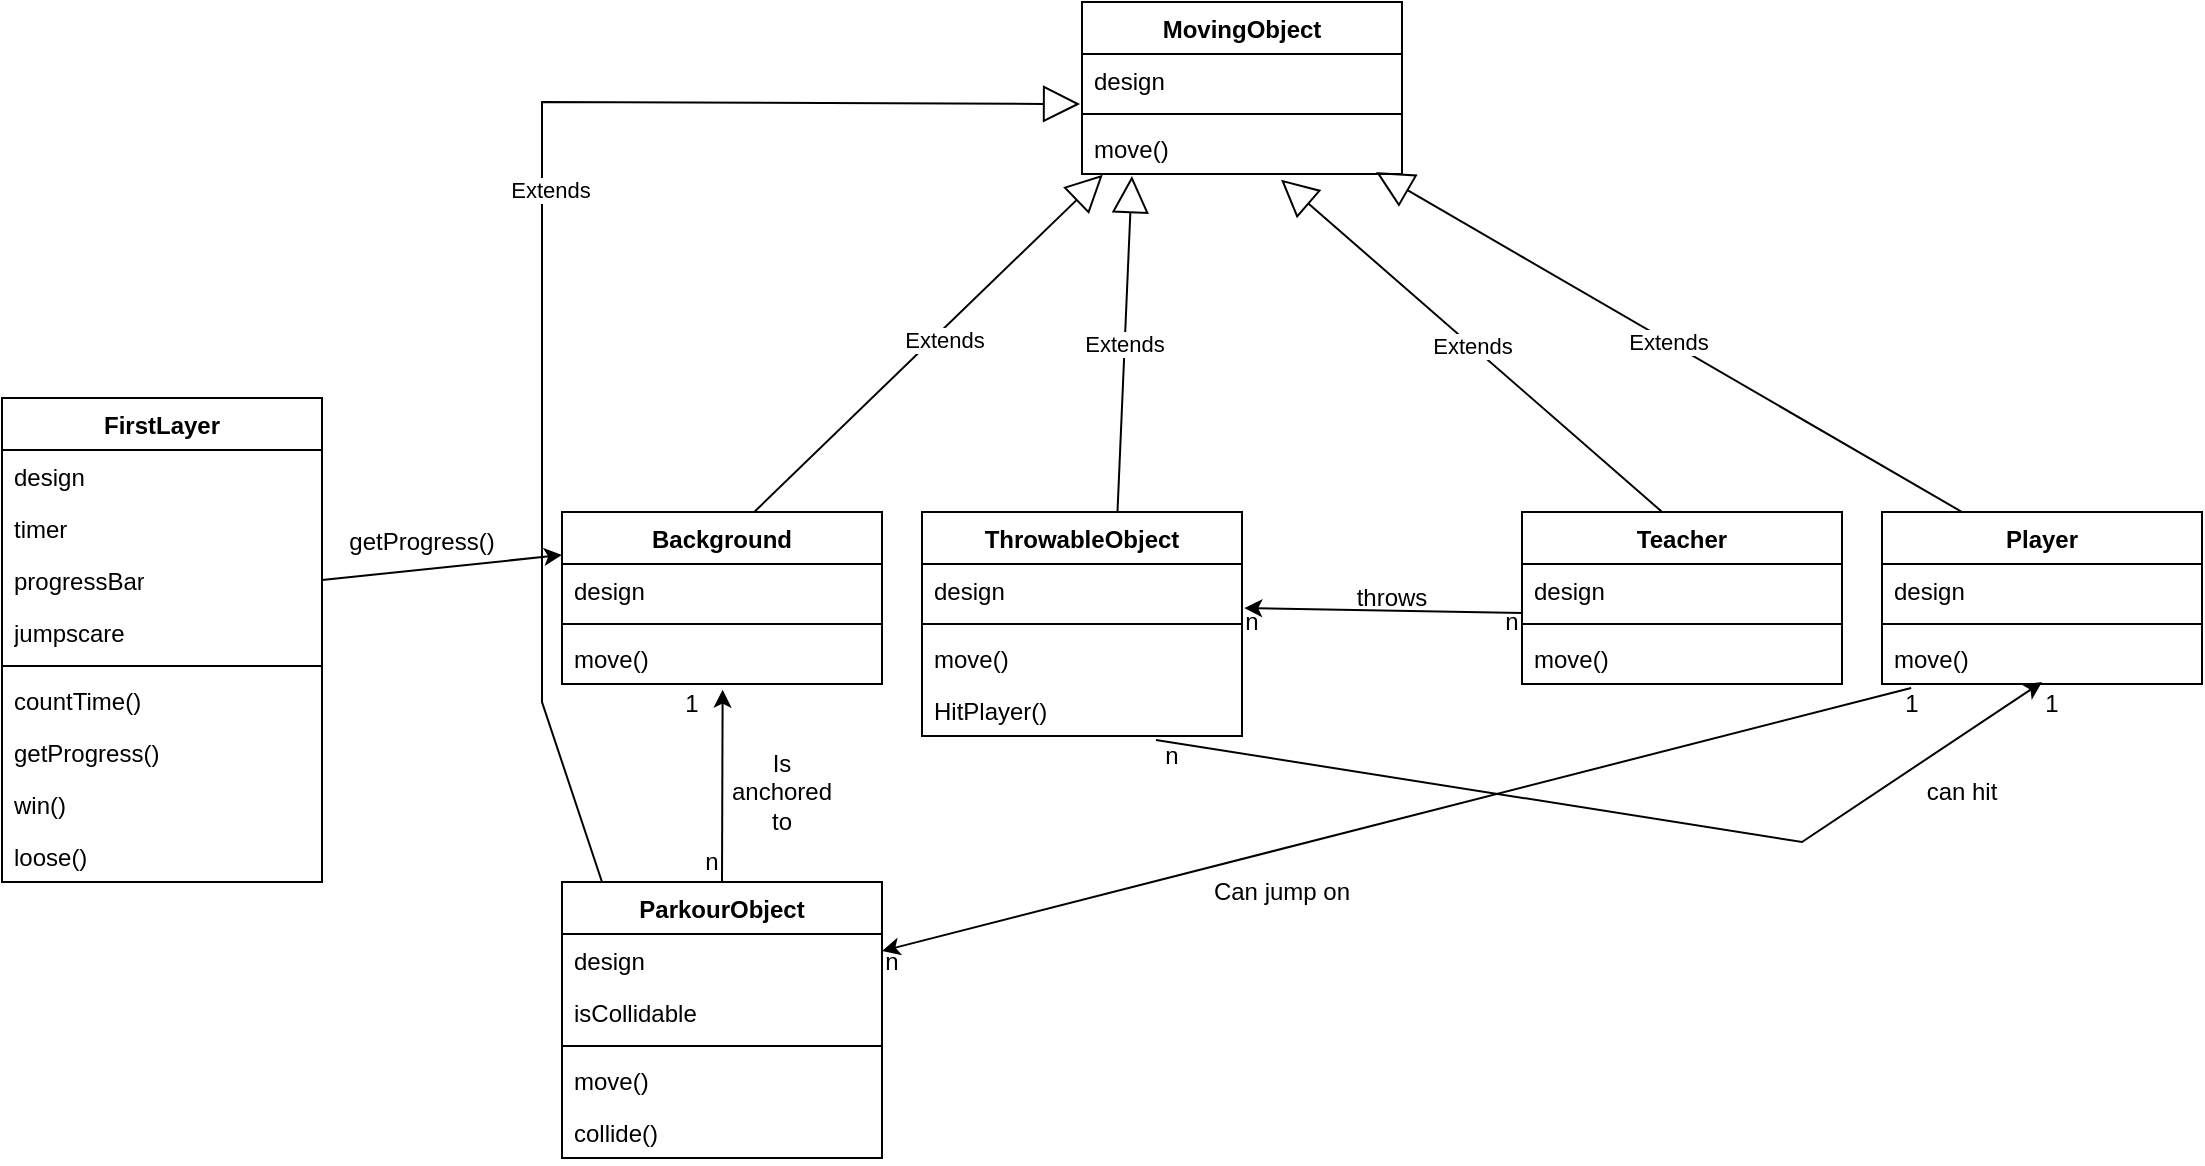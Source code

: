 <mxfile version="24.0.2" type="github">
  <diagram name="Seite-1" id="xdKeQINs2F3bOMw4I5j9">
    <mxGraphModel dx="1430" dy="788" grid="1" gridSize="10" guides="1" tooltips="1" connect="1" arrows="1" fold="1" page="1" pageScale="1" pageWidth="1100" pageHeight="850" math="0" shadow="0">
      <root>
        <mxCell id="0" />
        <mxCell id="1" parent="0" />
        <mxCell id="lnL6TunYxl-OulkVIEpt-1" value="MovingObject" style="swimlane;fontStyle=1;align=center;verticalAlign=top;childLayout=stackLayout;horizontal=1;startSize=26;horizontalStack=0;resizeParent=1;resizeParentMax=0;resizeLast=0;collapsible=1;marginBottom=0;whiteSpace=wrap;html=1;" parent="1" vertex="1">
          <mxGeometry x="540" y="110" width="160" height="86" as="geometry" />
        </mxCell>
        <mxCell id="lnL6TunYxl-OulkVIEpt-2" value="design" style="text;strokeColor=none;fillColor=none;align=left;verticalAlign=top;spacingLeft=4;spacingRight=4;overflow=hidden;rotatable=0;points=[[0,0.5],[1,0.5]];portConstraint=eastwest;whiteSpace=wrap;html=1;" parent="lnL6TunYxl-OulkVIEpt-1" vertex="1">
          <mxGeometry y="26" width="160" height="26" as="geometry" />
        </mxCell>
        <mxCell id="lnL6TunYxl-OulkVIEpt-3" value="" style="line;strokeWidth=1;fillColor=none;align=left;verticalAlign=middle;spacingTop=-1;spacingLeft=3;spacingRight=3;rotatable=0;labelPosition=right;points=[];portConstraint=eastwest;strokeColor=inherit;" parent="lnL6TunYxl-OulkVIEpt-1" vertex="1">
          <mxGeometry y="52" width="160" height="8" as="geometry" />
        </mxCell>
        <mxCell id="lnL6TunYxl-OulkVIEpt-4" value="move()" style="text;strokeColor=none;fillColor=none;align=left;verticalAlign=top;spacingLeft=4;spacingRight=4;overflow=hidden;rotatable=0;points=[[0,0.5],[1,0.5]];portConstraint=eastwest;whiteSpace=wrap;html=1;" parent="lnL6TunYxl-OulkVIEpt-1" vertex="1">
          <mxGeometry y="60" width="160" height="26" as="geometry" />
        </mxCell>
        <mxCell id="lnL6TunYxl-OulkVIEpt-7" value="Teacher" style="swimlane;fontStyle=1;align=center;verticalAlign=top;childLayout=stackLayout;horizontal=1;startSize=26;horizontalStack=0;resizeParent=1;resizeParentMax=0;resizeLast=0;collapsible=1;marginBottom=0;whiteSpace=wrap;html=1;" parent="1" vertex="1">
          <mxGeometry x="760" y="365" width="160" height="86" as="geometry" />
        </mxCell>
        <mxCell id="lnL6TunYxl-OulkVIEpt-8" value="design" style="text;strokeColor=none;fillColor=none;align=left;verticalAlign=top;spacingLeft=4;spacingRight=4;overflow=hidden;rotatable=0;points=[[0,0.5],[1,0.5]];portConstraint=eastwest;whiteSpace=wrap;html=1;" parent="lnL6TunYxl-OulkVIEpt-7" vertex="1">
          <mxGeometry y="26" width="160" height="26" as="geometry" />
        </mxCell>
        <mxCell id="lnL6TunYxl-OulkVIEpt-9" value="" style="line;strokeWidth=1;fillColor=none;align=left;verticalAlign=middle;spacingTop=-1;spacingLeft=3;spacingRight=3;rotatable=0;labelPosition=right;points=[];portConstraint=eastwest;strokeColor=inherit;" parent="lnL6TunYxl-OulkVIEpt-7" vertex="1">
          <mxGeometry y="52" width="160" height="8" as="geometry" />
        </mxCell>
        <mxCell id="lnL6TunYxl-OulkVIEpt-10" value="move()" style="text;strokeColor=none;fillColor=none;align=left;verticalAlign=top;spacingLeft=4;spacingRight=4;overflow=hidden;rotatable=0;points=[[0,0.5],[1,0.5]];portConstraint=eastwest;whiteSpace=wrap;html=1;" parent="lnL6TunYxl-OulkVIEpt-7" vertex="1">
          <mxGeometry y="60" width="160" height="26" as="geometry" />
        </mxCell>
        <mxCell id="lnL6TunYxl-OulkVIEpt-11" value="ThrowableObject" style="swimlane;fontStyle=1;align=center;verticalAlign=top;childLayout=stackLayout;horizontal=1;startSize=26;horizontalStack=0;resizeParent=1;resizeParentMax=0;resizeLast=0;collapsible=1;marginBottom=0;whiteSpace=wrap;html=1;" parent="1" vertex="1">
          <mxGeometry x="460" y="365" width="160" height="112" as="geometry" />
        </mxCell>
        <mxCell id="lnL6TunYxl-OulkVIEpt-12" value="design" style="text;strokeColor=none;fillColor=none;align=left;verticalAlign=top;spacingLeft=4;spacingRight=4;overflow=hidden;rotatable=0;points=[[0,0.5],[1,0.5]];portConstraint=eastwest;whiteSpace=wrap;html=1;" parent="lnL6TunYxl-OulkVIEpt-11" vertex="1">
          <mxGeometry y="26" width="160" height="26" as="geometry" />
        </mxCell>
        <mxCell id="lnL6TunYxl-OulkVIEpt-13" value="" style="line;strokeWidth=1;fillColor=none;align=left;verticalAlign=middle;spacingTop=-1;spacingLeft=3;spacingRight=3;rotatable=0;labelPosition=right;points=[];portConstraint=eastwest;strokeColor=inherit;" parent="lnL6TunYxl-OulkVIEpt-11" vertex="1">
          <mxGeometry y="52" width="160" height="8" as="geometry" />
        </mxCell>
        <mxCell id="lnL6TunYxl-OulkVIEpt-14" value="move()" style="text;strokeColor=none;fillColor=none;align=left;verticalAlign=top;spacingLeft=4;spacingRight=4;overflow=hidden;rotatable=0;points=[[0,0.5],[1,0.5]];portConstraint=eastwest;whiteSpace=wrap;html=1;" parent="lnL6TunYxl-OulkVIEpt-11" vertex="1">
          <mxGeometry y="60" width="160" height="26" as="geometry" />
        </mxCell>
        <mxCell id="rFQA7Qal4SHW7xT8BtL1-1" value="HitPlayer()" style="text;strokeColor=none;fillColor=none;align=left;verticalAlign=top;spacingLeft=4;spacingRight=4;overflow=hidden;rotatable=0;points=[[0,0.5],[1,0.5]];portConstraint=eastwest;whiteSpace=wrap;html=1;" parent="lnL6TunYxl-OulkVIEpt-11" vertex="1">
          <mxGeometry y="86" width="160" height="26" as="geometry" />
        </mxCell>
        <mxCell id="lnL6TunYxl-OulkVIEpt-15" value="Player" style="swimlane;fontStyle=1;align=center;verticalAlign=top;childLayout=stackLayout;horizontal=1;startSize=26;horizontalStack=0;resizeParent=1;resizeParentMax=0;resizeLast=0;collapsible=1;marginBottom=0;whiteSpace=wrap;html=1;" parent="1" vertex="1">
          <mxGeometry x="940" y="365" width="160" height="86" as="geometry" />
        </mxCell>
        <mxCell id="lnL6TunYxl-OulkVIEpt-16" value="design" style="text;strokeColor=none;fillColor=none;align=left;verticalAlign=top;spacingLeft=4;spacingRight=4;overflow=hidden;rotatable=0;points=[[0,0.5],[1,0.5]];portConstraint=eastwest;whiteSpace=wrap;html=1;" parent="lnL6TunYxl-OulkVIEpt-15" vertex="1">
          <mxGeometry y="26" width="160" height="26" as="geometry" />
        </mxCell>
        <mxCell id="lnL6TunYxl-OulkVIEpt-17" value="" style="line;strokeWidth=1;fillColor=none;align=left;verticalAlign=middle;spacingTop=-1;spacingLeft=3;spacingRight=3;rotatable=0;labelPosition=right;points=[];portConstraint=eastwest;strokeColor=inherit;" parent="lnL6TunYxl-OulkVIEpt-15" vertex="1">
          <mxGeometry y="52" width="160" height="8" as="geometry" />
        </mxCell>
        <mxCell id="lnL6TunYxl-OulkVIEpt-18" value="move()" style="text;strokeColor=none;fillColor=none;align=left;verticalAlign=top;spacingLeft=4;spacingRight=4;overflow=hidden;rotatable=0;points=[[0,0.5],[1,0.5]];portConstraint=eastwest;whiteSpace=wrap;html=1;" parent="lnL6TunYxl-OulkVIEpt-15" vertex="1">
          <mxGeometry y="60" width="160" height="26" as="geometry" />
        </mxCell>
        <mxCell id="lnL6TunYxl-OulkVIEpt-29" value="Extends" style="endArrow=block;endSize=16;endFill=0;html=1;rounded=0;entryX=0.156;entryY=1.038;entryDx=0;entryDy=0;entryPerimeter=0;exitX=0.611;exitY=-0.004;exitDx=0;exitDy=0;exitPerimeter=0;" parent="1" source="lnL6TunYxl-OulkVIEpt-11" target="lnL6TunYxl-OulkVIEpt-4" edge="1">
          <mxGeometry width="160" relative="1" as="geometry">
            <mxPoint x="410" y="300" as="sourcePoint" />
            <mxPoint x="570" y="300" as="targetPoint" />
          </mxGeometry>
        </mxCell>
        <mxCell id="lnL6TunYxl-OulkVIEpt-30" value="Extends" style="endArrow=block;endSize=16;endFill=0;html=1;rounded=0;entryX=0.919;entryY=0.962;entryDx=0;entryDy=0;entryPerimeter=0;exitX=0.25;exitY=0;exitDx=0;exitDy=0;" parent="1" source="lnL6TunYxl-OulkVIEpt-15" target="lnL6TunYxl-OulkVIEpt-4" edge="1">
          <mxGeometry width="160" relative="1" as="geometry">
            <mxPoint x="780" y="330" as="sourcePoint" />
            <mxPoint x="910" y="250" as="targetPoint" />
          </mxGeometry>
        </mxCell>
        <mxCell id="lnL6TunYxl-OulkVIEpt-31" value="Extends" style="endArrow=block;endSize=16;endFill=0;html=1;rounded=0;entryX=0.622;entryY=1.109;entryDx=0;entryDy=0;entryPerimeter=0;exitX=0.438;exitY=0;exitDx=0;exitDy=0;exitPerimeter=0;" parent="1" source="lnL6TunYxl-OulkVIEpt-7" target="lnL6TunYxl-OulkVIEpt-4" edge="1">
          <mxGeometry width="160" relative="1" as="geometry">
            <mxPoint x="597" y="557" as="sourcePoint" />
            <mxPoint x="490" y="470" as="targetPoint" />
          </mxGeometry>
        </mxCell>
        <mxCell id="lnL6TunYxl-OulkVIEpt-38" value="Can jump on" style="text;html=1;strokeColor=none;fillColor=none;align=center;verticalAlign=middle;whiteSpace=wrap;rounded=0;" parent="1" vertex="1">
          <mxGeometry x="600" y="540" width="80" height="30" as="geometry" />
        </mxCell>
        <mxCell id="lnL6TunYxl-OulkVIEpt-41" value="1" style="text;html=1;strokeColor=none;fillColor=none;align=center;verticalAlign=middle;whiteSpace=wrap;rounded=0;" parent="1" vertex="1">
          <mxGeometry x="950" y="451" width="10" height="20" as="geometry" />
        </mxCell>
        <mxCell id="lnL6TunYxl-OulkVIEpt-47" value="n" style="text;html=1;strokeColor=none;fillColor=none;align=center;verticalAlign=middle;whiteSpace=wrap;rounded=0;" parent="1" vertex="1">
          <mxGeometry x="440" y="580" width="10" height="20" as="geometry" />
        </mxCell>
        <mxCell id="lnL6TunYxl-OulkVIEpt-49" value="Extends" style="endArrow=block;endSize=16;endFill=0;html=1;rounded=0;entryX=0.065;entryY=1.013;entryDx=0;entryDy=0;entryPerimeter=0;exitX=0.594;exitY=0.012;exitDx=0;exitDy=0;exitPerimeter=0;" parent="1" source="lnL6TunYxl-OulkVIEpt-59" target="lnL6TunYxl-OulkVIEpt-4" edge="1">
          <mxGeometry x="0.056" y="-4" width="160" relative="1" as="geometry">
            <mxPoint x="342.8" y="364.66" as="sourcePoint" />
            <mxPoint x="120" y="177" as="targetPoint" />
            <mxPoint as="offset" />
          </mxGeometry>
        </mxCell>
        <mxCell id="lnL6TunYxl-OulkVIEpt-55" value="ParkourObject" style="swimlane;fontStyle=1;align=center;verticalAlign=top;childLayout=stackLayout;horizontal=1;startSize=26;horizontalStack=0;resizeParent=1;resizeParentMax=0;resizeLast=0;collapsible=1;marginBottom=0;whiteSpace=wrap;html=1;" parent="1" vertex="1">
          <mxGeometry x="280" y="550" width="160" height="138" as="geometry" />
        </mxCell>
        <mxCell id="lnL6TunYxl-OulkVIEpt-56" value="design" style="text;strokeColor=none;fillColor=none;align=left;verticalAlign=top;spacingLeft=4;spacingRight=4;overflow=hidden;rotatable=0;points=[[0,0.5],[1,0.5]];portConstraint=eastwest;whiteSpace=wrap;html=1;" parent="lnL6TunYxl-OulkVIEpt-55" vertex="1">
          <mxGeometry y="26" width="160" height="26" as="geometry" />
        </mxCell>
        <mxCell id="lnL6TunYxl-OulkVIEpt-76" value="isCollidable" style="text;strokeColor=none;fillColor=none;align=left;verticalAlign=top;spacingLeft=4;spacingRight=4;overflow=hidden;rotatable=0;points=[[0,0.5],[1,0.5]];portConstraint=eastwest;whiteSpace=wrap;html=1;" parent="lnL6TunYxl-OulkVIEpt-55" vertex="1">
          <mxGeometry y="52" width="160" height="26" as="geometry" />
        </mxCell>
        <mxCell id="lnL6TunYxl-OulkVIEpt-57" value="" style="line;strokeWidth=1;fillColor=none;align=left;verticalAlign=middle;spacingTop=-1;spacingLeft=3;spacingRight=3;rotatable=0;labelPosition=right;points=[];portConstraint=eastwest;strokeColor=inherit;" parent="lnL6TunYxl-OulkVIEpt-55" vertex="1">
          <mxGeometry y="78" width="160" height="8" as="geometry" />
        </mxCell>
        <mxCell id="lnL6TunYxl-OulkVIEpt-58" value="move()" style="text;strokeColor=none;fillColor=none;align=left;verticalAlign=top;spacingLeft=4;spacingRight=4;overflow=hidden;rotatable=0;points=[[0,0.5],[1,0.5]];portConstraint=eastwest;whiteSpace=wrap;html=1;" parent="lnL6TunYxl-OulkVIEpt-55" vertex="1">
          <mxGeometry y="86" width="160" height="26" as="geometry" />
        </mxCell>
        <mxCell id="lnL6TunYxl-OulkVIEpt-74" value="collide()" style="text;strokeColor=none;fillColor=none;align=left;verticalAlign=top;spacingLeft=4;spacingRight=4;overflow=hidden;rotatable=0;points=[[0,0.5],[1,0.5]];portConstraint=eastwest;whiteSpace=wrap;html=1;" parent="lnL6TunYxl-OulkVIEpt-55" vertex="1">
          <mxGeometry y="112" width="160" height="26" as="geometry" />
        </mxCell>
        <mxCell id="lnL6TunYxl-OulkVIEpt-59" value="Background" style="swimlane;fontStyle=1;align=center;verticalAlign=top;childLayout=stackLayout;horizontal=1;startSize=26;horizontalStack=0;resizeParent=1;resizeParentMax=0;resizeLast=0;collapsible=1;marginBottom=0;whiteSpace=wrap;html=1;" parent="1" vertex="1">
          <mxGeometry x="280" y="365" width="160" height="86" as="geometry" />
        </mxCell>
        <mxCell id="lnL6TunYxl-OulkVIEpt-60" value="design" style="text;strokeColor=none;fillColor=none;align=left;verticalAlign=top;spacingLeft=4;spacingRight=4;overflow=hidden;rotatable=0;points=[[0,0.5],[1,0.5]];portConstraint=eastwest;whiteSpace=wrap;html=1;" parent="lnL6TunYxl-OulkVIEpt-59" vertex="1">
          <mxGeometry y="26" width="160" height="26" as="geometry" />
        </mxCell>
        <mxCell id="lnL6TunYxl-OulkVIEpt-61" value="" style="line;strokeWidth=1;fillColor=none;align=left;verticalAlign=middle;spacingTop=-1;spacingLeft=3;spacingRight=3;rotatable=0;labelPosition=right;points=[];portConstraint=eastwest;strokeColor=inherit;" parent="lnL6TunYxl-OulkVIEpt-59" vertex="1">
          <mxGeometry y="52" width="160" height="8" as="geometry" />
        </mxCell>
        <mxCell id="lnL6TunYxl-OulkVIEpt-62" value="move()" style="text;strokeColor=none;fillColor=none;align=left;verticalAlign=top;spacingLeft=4;spacingRight=4;overflow=hidden;rotatable=0;points=[[0,0.5],[1,0.5]];portConstraint=eastwest;whiteSpace=wrap;html=1;" parent="lnL6TunYxl-OulkVIEpt-59" vertex="1">
          <mxGeometry y="60" width="160" height="26" as="geometry" />
        </mxCell>
        <mxCell id="lnL6TunYxl-OulkVIEpt-63" value="" style="endArrow=classic;html=1;rounded=0;exitX=0.5;exitY=0;exitDx=0;exitDy=0;entryX=0.502;entryY=1.109;entryDx=0;entryDy=0;entryPerimeter=0;" parent="1" source="lnL6TunYxl-OulkVIEpt-55" target="lnL6TunYxl-OulkVIEpt-62" edge="1">
          <mxGeometry width="50" height="50" relative="1" as="geometry">
            <mxPoint x="620" y="590" as="sourcePoint" />
            <mxPoint x="670" y="540" as="targetPoint" />
          </mxGeometry>
        </mxCell>
        <mxCell id="lnL6TunYxl-OulkVIEpt-64" value="Is anchored to" style="text;html=1;strokeColor=none;fillColor=none;align=center;verticalAlign=middle;whiteSpace=wrap;rounded=0;" parent="1" vertex="1">
          <mxGeometry x="360" y="490" width="60" height="30" as="geometry" />
        </mxCell>
        <mxCell id="lnL6TunYxl-OulkVIEpt-66" value="n" style="text;html=1;strokeColor=none;fillColor=none;align=center;verticalAlign=middle;whiteSpace=wrap;rounded=0;" parent="1" vertex="1">
          <mxGeometry x="350" y="530" width="10" height="20" as="geometry" />
        </mxCell>
        <mxCell id="lnL6TunYxl-OulkVIEpt-67" value="1" style="text;html=1;strokeColor=none;fillColor=none;align=center;verticalAlign=middle;whiteSpace=wrap;rounded=0;" parent="1" vertex="1">
          <mxGeometry x="340" y="451" width="10" height="20" as="geometry" />
        </mxCell>
        <mxCell id="lnL6TunYxl-OulkVIEpt-68" value="" style="endArrow=classic;html=1;rounded=0;exitX=0.091;exitY=1.078;exitDx=0;exitDy=0;exitPerimeter=0;entryX=1;entryY=0.25;entryDx=0;entryDy=0;" parent="1" source="lnL6TunYxl-OulkVIEpt-18" target="lnL6TunYxl-OulkVIEpt-55" edge="1">
          <mxGeometry width="50" height="50" relative="1" as="geometry">
            <mxPoint x="800" y="565" as="sourcePoint" />
            <mxPoint x="850" y="515" as="targetPoint" />
          </mxGeometry>
        </mxCell>
        <mxCell id="lnL6TunYxl-OulkVIEpt-77" value="Extends" style="endArrow=block;endSize=16;endFill=0;html=1;rounded=0;entryX=-0.006;entryY=0.962;entryDx=0;entryDy=0;entryPerimeter=0;exitX=0.125;exitY=0;exitDx=0;exitDy=0;exitPerimeter=0;" parent="1" source="lnL6TunYxl-OulkVIEpt-55" target="lnL6TunYxl-OulkVIEpt-2" edge="1">
          <mxGeometry x="0.056" y="-4" width="160" relative="1" as="geometry">
            <mxPoint x="290" y="530" as="sourcePoint" />
            <mxPoint x="449" y="365" as="targetPoint" />
            <Array as="points">
              <mxPoint x="270" y="460" />
              <mxPoint x="270" y="160" />
            </Array>
            <mxPoint as="offset" />
          </mxGeometry>
        </mxCell>
        <mxCell id="lnL6TunYxl-OulkVIEpt-78" value="" style="endArrow=classic;html=1;rounded=0;exitX=0.002;exitY=0.942;exitDx=0;exitDy=0;exitPerimeter=0;entryX=1.007;entryY=0.846;entryDx=0;entryDy=0;entryPerimeter=0;" parent="1" source="lnL6TunYxl-OulkVIEpt-8" target="lnL6TunYxl-OulkVIEpt-12" edge="1">
          <mxGeometry width="50" height="50" relative="1" as="geometry">
            <mxPoint x="620" y="400" as="sourcePoint" />
            <mxPoint x="670" y="350" as="targetPoint" />
          </mxGeometry>
        </mxCell>
        <mxCell id="lnL6TunYxl-OulkVIEpt-79" value="can hit" style="text;html=1;strokeColor=none;fillColor=none;align=center;verticalAlign=middle;whiteSpace=wrap;rounded=0;" parent="1" vertex="1">
          <mxGeometry x="940" y="490" width="80" height="30" as="geometry" />
        </mxCell>
        <mxCell id="lnL6TunYxl-OulkVIEpt-82" value="n" style="text;html=1;strokeColor=none;fillColor=none;align=center;verticalAlign=middle;whiteSpace=wrap;rounded=0;" parent="1" vertex="1">
          <mxGeometry x="620" y="410" width="10" height="20" as="geometry" />
        </mxCell>
        <mxCell id="lnL6TunYxl-OulkVIEpt-83" value="n" style="text;html=1;strokeColor=none;fillColor=none;align=center;verticalAlign=middle;whiteSpace=wrap;rounded=0;" parent="1" vertex="1">
          <mxGeometry x="750" y="410" width="10" height="20" as="geometry" />
        </mxCell>
        <mxCell id="lnL6TunYxl-OulkVIEpt-84" value="" style="endArrow=classic;html=1;rounded=0;exitX=0.731;exitY=1.077;exitDx=0;exitDy=0;exitPerimeter=0;entryX=0.5;entryY=0.962;entryDx=0;entryDy=0;entryPerimeter=0;" parent="1" source="rFQA7Qal4SHW7xT8BtL1-1" target="lnL6TunYxl-OulkVIEpt-18" edge="1">
          <mxGeometry width="50" height="50" relative="1" as="geometry">
            <mxPoint x="640" y="510" as="sourcePoint" />
            <mxPoint x="690" y="460" as="targetPoint" />
            <Array as="points">
              <mxPoint x="900" y="530" />
            </Array>
          </mxGeometry>
        </mxCell>
        <mxCell id="lnL6TunYxl-OulkVIEpt-85" value="n" style="text;html=1;strokeColor=none;fillColor=none;align=center;verticalAlign=middle;whiteSpace=wrap;rounded=0;" parent="1" vertex="1">
          <mxGeometry x="580" y="477" width="10" height="20" as="geometry" />
        </mxCell>
        <mxCell id="lnL6TunYxl-OulkVIEpt-86" value="1" style="text;html=1;strokeColor=none;fillColor=none;align=center;verticalAlign=middle;whiteSpace=wrap;rounded=0;" parent="1" vertex="1">
          <mxGeometry x="1020" y="451" width="10" height="20" as="geometry" />
        </mxCell>
        <mxCell id="lnL6TunYxl-OulkVIEpt-87" value="throws" style="text;html=1;strokeColor=none;fillColor=none;align=center;verticalAlign=middle;whiteSpace=wrap;rounded=0;" parent="1" vertex="1">
          <mxGeometry x="670" y="398" width="50" height="20" as="geometry" />
        </mxCell>
        <mxCell id="lnL6TunYxl-OulkVIEpt-94" value="FirstLayer" style="swimlane;fontStyle=1;align=center;verticalAlign=top;childLayout=stackLayout;horizontal=1;startSize=26;horizontalStack=0;resizeParent=1;resizeParentMax=0;resizeLast=0;collapsible=1;marginBottom=0;whiteSpace=wrap;html=1;" parent="1" vertex="1">
          <mxGeometry y="308" width="160" height="242" as="geometry" />
        </mxCell>
        <mxCell id="lnL6TunYxl-OulkVIEpt-95" value="design" style="text;strokeColor=none;fillColor=none;align=left;verticalAlign=top;spacingLeft=4;spacingRight=4;overflow=hidden;rotatable=0;points=[[0,0.5],[1,0.5]];portConstraint=eastwest;whiteSpace=wrap;html=1;" parent="lnL6TunYxl-OulkVIEpt-94" vertex="1">
          <mxGeometry y="26" width="160" height="26" as="geometry" />
        </mxCell>
        <mxCell id="lnL6TunYxl-OulkVIEpt-89" value="timer" style="text;strokeColor=none;fillColor=none;align=left;verticalAlign=top;spacingLeft=4;spacingRight=4;overflow=hidden;rotatable=0;points=[[0,0.5],[1,0.5]];portConstraint=eastwest;whiteSpace=wrap;html=1;" parent="lnL6TunYxl-OulkVIEpt-94" vertex="1">
          <mxGeometry y="52" width="160" height="26" as="geometry" />
        </mxCell>
        <mxCell id="lnL6TunYxl-OulkVIEpt-90" value="progressBar" style="text;strokeColor=none;fillColor=none;align=left;verticalAlign=top;spacingLeft=4;spacingRight=4;overflow=hidden;rotatable=0;points=[[0,0.5],[1,0.5]];portConstraint=eastwest;whiteSpace=wrap;html=1;" parent="lnL6TunYxl-OulkVIEpt-94" vertex="1">
          <mxGeometry y="78" width="160" height="26" as="geometry" />
        </mxCell>
        <mxCell id="lnL6TunYxl-OulkVIEpt-102" value="jumpscare" style="text;strokeColor=none;fillColor=none;align=left;verticalAlign=top;spacingLeft=4;spacingRight=4;overflow=hidden;rotatable=0;points=[[0,0.5],[1,0.5]];portConstraint=eastwest;whiteSpace=wrap;html=1;" parent="lnL6TunYxl-OulkVIEpt-94" vertex="1">
          <mxGeometry y="104" width="160" height="26" as="geometry" />
        </mxCell>
        <mxCell id="lnL6TunYxl-OulkVIEpt-96" value="" style="line;strokeWidth=1;fillColor=none;align=left;verticalAlign=middle;spacingTop=-1;spacingLeft=3;spacingRight=3;rotatable=0;labelPosition=right;points=[];portConstraint=eastwest;strokeColor=inherit;" parent="lnL6TunYxl-OulkVIEpt-94" vertex="1">
          <mxGeometry y="130" width="160" height="8" as="geometry" />
        </mxCell>
        <mxCell id="lnL6TunYxl-OulkVIEpt-92" value="countTime()" style="text;strokeColor=none;fillColor=none;align=left;verticalAlign=top;spacingLeft=4;spacingRight=4;overflow=hidden;rotatable=0;points=[[0,0.5],[1,0.5]];portConstraint=eastwest;whiteSpace=wrap;html=1;" parent="lnL6TunYxl-OulkVIEpt-94" vertex="1">
          <mxGeometry y="138" width="160" height="26" as="geometry" />
        </mxCell>
        <mxCell id="lnL6TunYxl-OulkVIEpt-93" value="getProgress()" style="text;strokeColor=none;fillColor=none;align=left;verticalAlign=top;spacingLeft=4;spacingRight=4;overflow=hidden;rotatable=0;points=[[0,0.5],[1,0.5]];portConstraint=eastwest;whiteSpace=wrap;html=1;" parent="lnL6TunYxl-OulkVIEpt-94" vertex="1">
          <mxGeometry y="164" width="160" height="26" as="geometry" />
        </mxCell>
        <mxCell id="lnL6TunYxl-OulkVIEpt-98" value="win()" style="text;strokeColor=none;fillColor=none;align=left;verticalAlign=top;spacingLeft=4;spacingRight=4;overflow=hidden;rotatable=0;points=[[0,0.5],[1,0.5]];portConstraint=eastwest;whiteSpace=wrap;html=1;" parent="lnL6TunYxl-OulkVIEpt-94" vertex="1">
          <mxGeometry y="190" width="160" height="26" as="geometry" />
        </mxCell>
        <mxCell id="lnL6TunYxl-OulkVIEpt-99" value="loose()" style="text;strokeColor=none;fillColor=none;align=left;verticalAlign=top;spacingLeft=4;spacingRight=4;overflow=hidden;rotatable=0;points=[[0,0.5],[1,0.5]];portConstraint=eastwest;whiteSpace=wrap;html=1;" parent="lnL6TunYxl-OulkVIEpt-94" vertex="1">
          <mxGeometry y="216" width="160" height="26" as="geometry" />
        </mxCell>
        <mxCell id="YWOGLAHDOozDeFd4wfpL-1" value="" style="endArrow=classic;html=1;rounded=0;exitX=1;exitY=0.5;exitDx=0;exitDy=0;entryX=0;entryY=0.25;entryDx=0;entryDy=0;" edge="1" parent="1" source="lnL6TunYxl-OulkVIEpt-90" target="lnL6TunYxl-OulkVIEpt-59">
          <mxGeometry width="50" height="50" relative="1" as="geometry">
            <mxPoint x="490" y="430" as="sourcePoint" />
            <mxPoint x="540" y="380" as="targetPoint" />
          </mxGeometry>
        </mxCell>
        <mxCell id="YWOGLAHDOozDeFd4wfpL-4" value="getProgress()" style="text;html=1;align=center;verticalAlign=middle;whiteSpace=wrap;rounded=0;" vertex="1" parent="1">
          <mxGeometry x="180" y="365" width="60" height="30" as="geometry" />
        </mxCell>
      </root>
    </mxGraphModel>
  </diagram>
</mxfile>
